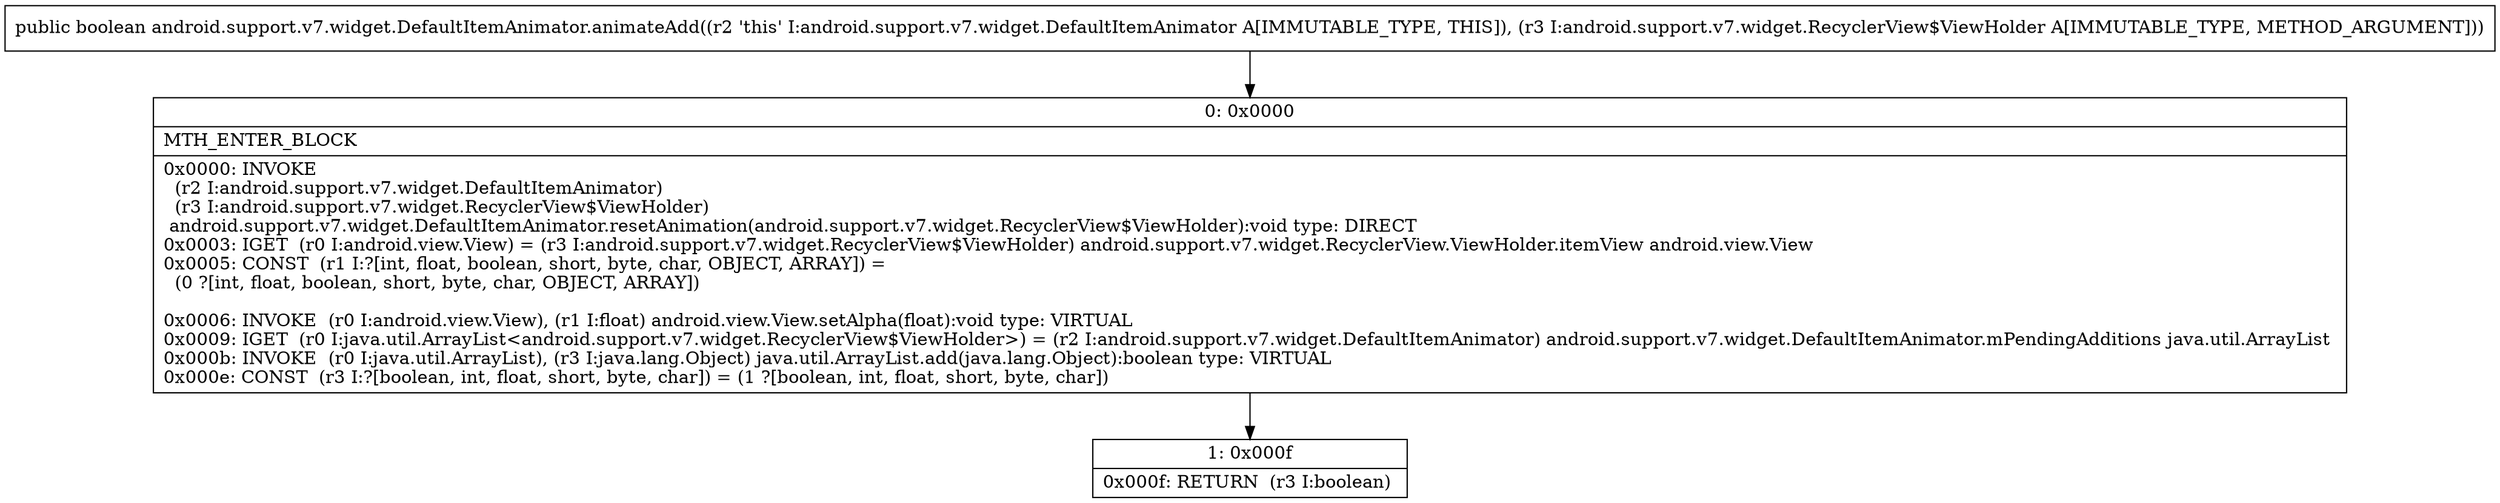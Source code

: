 digraph "CFG forandroid.support.v7.widget.DefaultItemAnimator.animateAdd(Landroid\/support\/v7\/widget\/RecyclerView$ViewHolder;)Z" {
Node_0 [shape=record,label="{0\:\ 0x0000|MTH_ENTER_BLOCK\l|0x0000: INVOKE  \l  (r2 I:android.support.v7.widget.DefaultItemAnimator)\l  (r3 I:android.support.v7.widget.RecyclerView$ViewHolder)\l android.support.v7.widget.DefaultItemAnimator.resetAnimation(android.support.v7.widget.RecyclerView$ViewHolder):void type: DIRECT \l0x0003: IGET  (r0 I:android.view.View) = (r3 I:android.support.v7.widget.RecyclerView$ViewHolder) android.support.v7.widget.RecyclerView.ViewHolder.itemView android.view.View \l0x0005: CONST  (r1 I:?[int, float, boolean, short, byte, char, OBJECT, ARRAY]) = \l  (0 ?[int, float, boolean, short, byte, char, OBJECT, ARRAY])\l \l0x0006: INVOKE  (r0 I:android.view.View), (r1 I:float) android.view.View.setAlpha(float):void type: VIRTUAL \l0x0009: IGET  (r0 I:java.util.ArrayList\<android.support.v7.widget.RecyclerView$ViewHolder\>) = (r2 I:android.support.v7.widget.DefaultItemAnimator) android.support.v7.widget.DefaultItemAnimator.mPendingAdditions java.util.ArrayList \l0x000b: INVOKE  (r0 I:java.util.ArrayList), (r3 I:java.lang.Object) java.util.ArrayList.add(java.lang.Object):boolean type: VIRTUAL \l0x000e: CONST  (r3 I:?[boolean, int, float, short, byte, char]) = (1 ?[boolean, int, float, short, byte, char]) \l}"];
Node_1 [shape=record,label="{1\:\ 0x000f|0x000f: RETURN  (r3 I:boolean) \l}"];
MethodNode[shape=record,label="{public boolean android.support.v7.widget.DefaultItemAnimator.animateAdd((r2 'this' I:android.support.v7.widget.DefaultItemAnimator A[IMMUTABLE_TYPE, THIS]), (r3 I:android.support.v7.widget.RecyclerView$ViewHolder A[IMMUTABLE_TYPE, METHOD_ARGUMENT])) }"];
MethodNode -> Node_0;
Node_0 -> Node_1;
}


